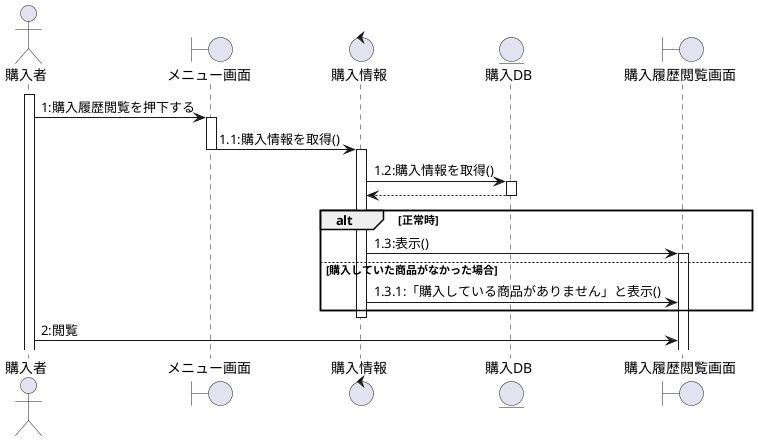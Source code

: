 @startuml

actor 購入者
boundary メニュー画面
control 購入情報
entity 購入DB
boundary 購入履歴閲覧画面

activate 購入者
購入者 -> メニュー画面 :1:購入履歴閲覧を押下する
activate メニュー画面
メニュー画面 -> 購入情報:1.1:購入情報を取得()
deactivate メニュー画面
activate 購入情報
購入情報 -> 購入DB:1.2:購入情報を取得()
activate 購入DB
購入DB --> 購入情報:
deactivate 購入DB
alt 正常時
    購入情報 -> 購入履歴閲覧画面:1.3:表示()
    activate 購入履歴閲覧画面
else 購入していた商品がなかった場合
    購入情報 -> 購入履歴閲覧画面:1.3.1:「購入している商品がありません」と表示()
end
deactivate 購入情報
購入者 -> 購入履歴閲覧画面:2:閲覧

@enduml